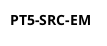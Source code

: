 @startuml
title PT5-SRC-EM

!define	RECIRC_PMP	HS-1569
!define	RECIRC_VLV	ignore
!define	RX_A_VLV	ignore
!define	RX_B_VLV	CV-2440
!define	RX_C_VLV	CV-2121
!define	RX_D_VLV	ignore
!define	SRC_VLV	CV-1568
!define	RECIRC_PRESS_CTL	ignore

@enduml